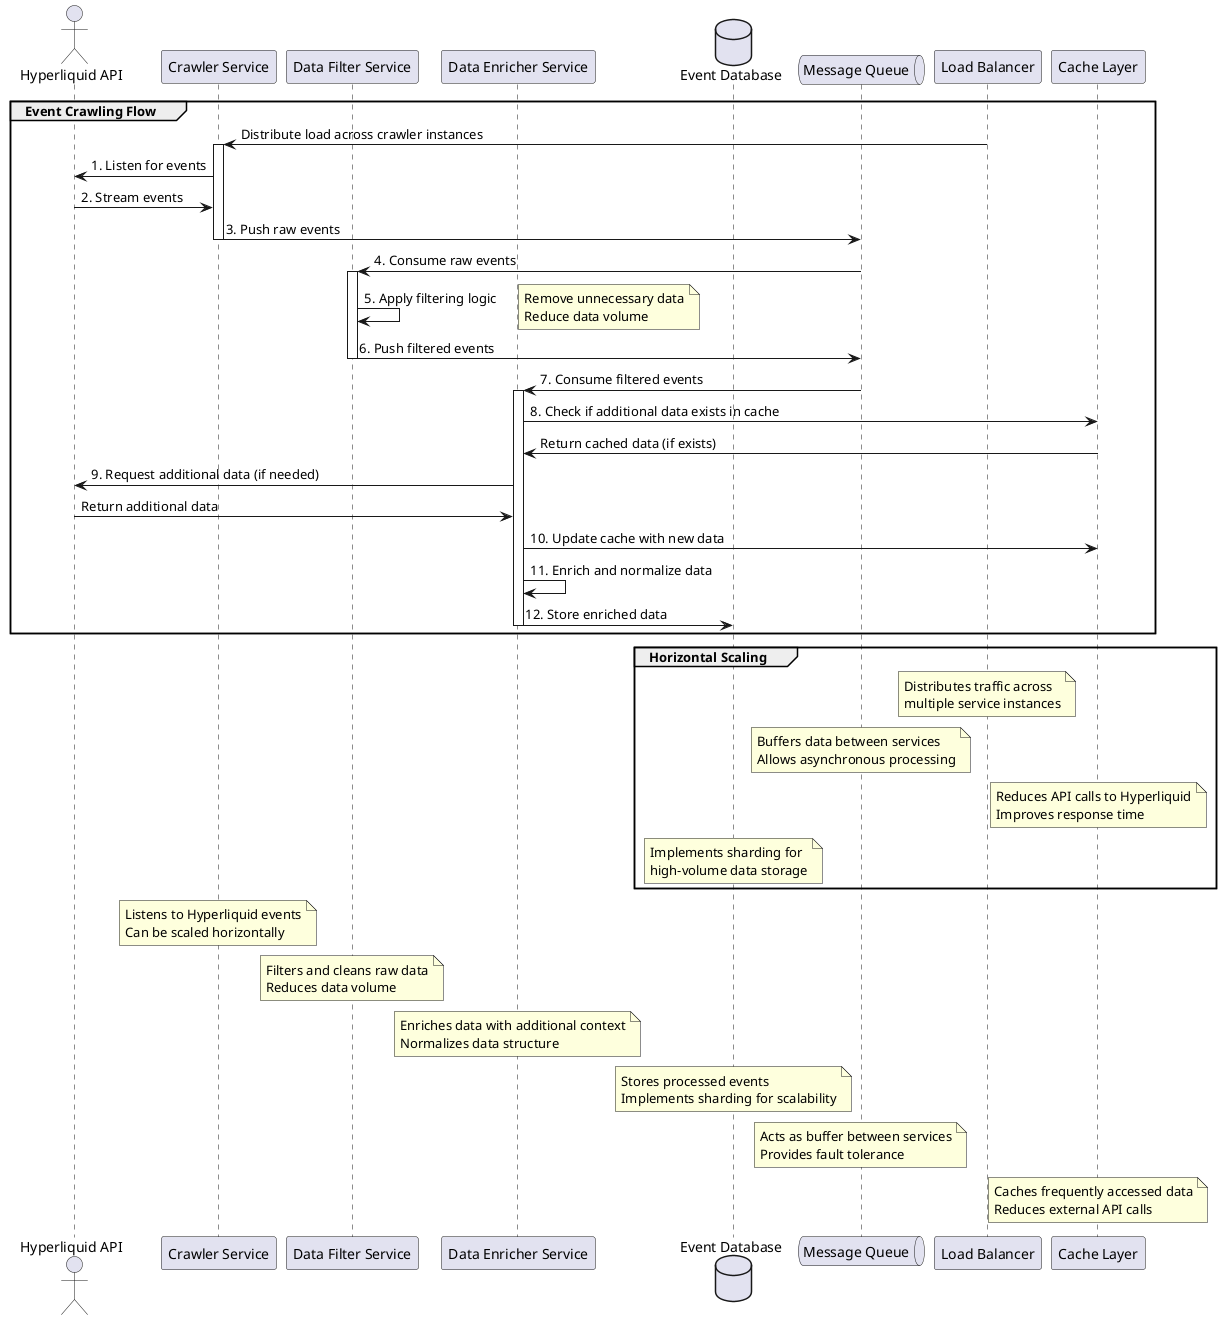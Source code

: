 @startuml Hyperliquid Event Crawl System

' Define participants
actor "Hyperliquid API" as HyperliquidAPI
participant "Crawler Service" as Crawler
participant "Data Filter Service" as DataFilter
participant "Data Enricher Service" as DataEnricher
database "Event Database" as EventDB
queue "Message Queue" as MessageQueue
participant "Load Balancer" as LoadBalancer
participant "Cache Layer" as Cache

' Style
skinparam sequence {
    ParticipantBackgroundColor LightBlue
    ActorBackgroundColor LightGreen
    DatabaseBackgroundColor LightPink
    QueueBackgroundColor LightYellow
    LifeLineColor Gray
    BorderColor Black
}

' Initial Event Crawling Flow
group Event Crawling Flow
    LoadBalancer -> Crawler: Distribute load across crawler instances
    activate Crawler
    
    Crawler -> HyperliquidAPI: 1. Listen for events
    HyperliquidAPI -> Crawler: 2. Stream events
    
    Crawler -> MessageQueue: 3. Push raw events
    deactivate Crawler
    
    MessageQueue -> DataFilter: 4. Consume raw events
    activate DataFilter
    
    DataFilter -> DataFilter: 5. Apply filtering logic
    note right: Remove unnecessary data\nReduce data volume
    
    DataFilter -> MessageQueue: 6. Push filtered events
    deactivate DataFilter
    
    MessageQueue -> DataEnricher: 7. Consume filtered events
    activate DataEnricher
    
    DataEnricher -> Cache: 8. Check if additional data exists in cache
    Cache -> DataEnricher: Return cached data (if exists)
    
    DataEnricher -> HyperliquidAPI: 9. Request additional data (if needed)
    HyperliquidAPI -> DataEnricher: Return additional data
    
    DataEnricher -> Cache: 10. Update cache with new data
    
    DataEnricher -> DataEnricher: 11. Enrich and normalize data
    
    DataEnricher -> EventDB: 12. Store enriched data
    deactivate DataEnricher
end

' Scaling Strategy
group Horizontal Scaling
    note over LoadBalancer: Distributes traffic across\nmultiple service instances
    note over MessageQueue: Buffers data between services\nAllows asynchronous processing
    note over Cache: Reduces API calls to Hyperliquid\nImproves response time
    note over EventDB: Implements sharding for\nhigh-volume data storage
end

' Add notes
note over Crawler: Listens to Hyperliquid events\nCan be scaled horizontally
note over DataFilter: Filters and cleans raw data\nReduces data volume
note over DataEnricher: Enriches data with additional context\nNormalizes data structure
note over EventDB: Stores processed events\nImplements sharding for scalability
note over MessageQueue: Acts as buffer between services\nProvides fault tolerance
note over Cache: Caches frequently accessed data\nReduces external API calls

@enduml 